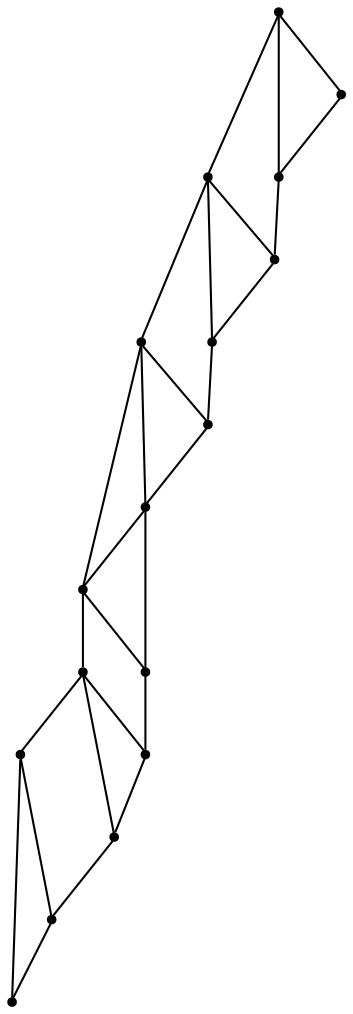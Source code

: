 graph {
  node [shape=point,comment="{\"directed\":false,\"doi\":\"10.1007/978-3-031-22203-0_19\",\"figure\":\"5 (1)\"}"]

  v0 [pos="716.2682670319025,409.2676805716864"]
  v1 [pos="716.2682670319024,275.9147375681087"]
  v2 [pos="749.6069113699008,275.9147375681087"]
  v3 [pos="649.5909783559057,409.2676805716864"]
  v4 [pos="649.5909783559057,275.9147375681087"]
  v5 [pos="616.2523340179073,275.9147375681087"]
  v6 [pos="566.2443675109097,409.2676805716864"]
  v7 [pos="566.2443675109098,275.9147375681087"]
  v8 [pos="499.56708678346513,409.2676805716864"]
  v9 [pos="532.9057311214635,275.9147375681087"]
  v10 [pos="499.56708678346513,275.9147375681087"]
  v11 [pos="416.2204759384692,409.2676805716864"]
  v12 [pos="449.5591202764675,275.9147375681087"]
  v13 [pos="416.2204759384691,275.9147375681087"]
  v14 [pos="349.54318726247243,409.26768057168636"]
  v15 [pos="316.204542924474,275.9147375681087"]
  v16 [pos="349.54318726247243,275.9147375681087"]

  v0 -- v1 [id="-1",pos="716.2682670319025,409.2676805716864 716.2682670319024,275.9147375681087 716.2682670319024,275.9147375681087 716.2682670319024,275.9147375681087"]
  v14 -- v11 [id="-3",pos="349.54318726247243,409.26768057168636 416.2204759384692,409.2676805716864 416.2204759384692,409.2676805716864 416.2204759384692,409.2676805716864"]
  v11 -- v8 [id="-4",pos="416.2204759384692,409.2676805716864 499.56708678346513,409.2676805716864 499.56708678346513,409.2676805716864 499.56708678346513,409.2676805716864"]
  v8 -- v6 [id="-5",pos="499.56708678346513,409.2676805716864 566.2443675109097,409.2676805716864 566.2443675109097,409.2676805716864 566.2443675109097,409.2676805716864"]
  v6 -- v3 [id="-6",pos="566.2443675109097,409.2676805716864 649.5909783559057,409.2676805716864 649.5909783559057,409.2676805716864 649.5909783559057,409.2676805716864"]
  v3 -- v0 [id="-7",pos="649.5909783559057,409.2676805716864 716.2682670319025,409.2676805716864 716.2682670319025,409.2676805716864 716.2682670319025,409.2676805716864"]
  v15 -- v16 [id="-10",pos="316.204542924474,275.9147375681087 349.54318726247243,275.9147375681087 349.54318726247243,275.9147375681087 349.54318726247243,275.9147375681087"]
  v16 -- v13 [id="-11",pos="349.54318726247243,275.9147375681087 416.2204759384691,275.9147375681087 416.2204759384691,275.9147375681087 416.2204759384691,275.9147375681087"]
  v13 -- v12 [id="-12",pos="416.2204759384691,275.9147375681087 449.5591202764675,275.9147375681087 449.5591202764675,275.9147375681087 449.5591202764675,275.9147375681087"]
  v12 -- v10 [id="-13",pos="449.5591202764675,275.9147375681087 499.56708678346513,275.9147375681087 499.56708678346513,275.9147375681087 499.56708678346513,275.9147375681087"]
  v10 -- v9 [id="-14",pos="499.56708678346513,275.9147375681087 532.9057311214635,275.9147375681087 532.9057311214635,275.9147375681087 532.9057311214635,275.9147375681087"]
  v9 -- v7 [id="-15",pos="532.9057311214635,275.9147375681087 566.2443675109098,275.9147375681087 566.2443675109098,275.9147375681087 566.2443675109098,275.9147375681087"]
  v7 -- v5 [id="-16",pos="566.2443675109098,275.9147375681087 616.2523340179073,275.9147375681087 616.2523340179073,275.9147375681087 616.2523340179073,275.9147375681087"]
  v5 -- v4 [id="-17",pos="616.2523340179073,275.9147375681087 649.5909783559057,275.9147375681087 649.5909783559057,275.9147375681087 649.5909783559057,275.9147375681087"]
  v4 -- v1 [id="-18",pos="649.5909783559057,275.9147375681087 716.2682670319024,275.9147375681087 716.2682670319024,275.9147375681087 716.2682670319024,275.9147375681087"]
  v1 -- v2 [id="-19",pos="716.2682670319024,275.9147375681087 749.6069113699008,275.9147375681087 749.6069113699008,275.9147375681087 749.6069113699008,275.9147375681087"]
  v14 -- v16 [id="-21",pos="349.54318726247243,409.26768057168636 349.54318726247243,275.9147375681087 349.54318726247243,275.9147375681087 349.54318726247243,275.9147375681087"]
  v14 -- v15 [id="-22",pos="349.54318726247243,409.26768057168636 316.204542924474,275.9147375681087 316.204542924474,275.9147375681087 316.204542924474,275.9147375681087"]
  v11 -- v13 [id="-23",pos="416.2204759384692,409.2676805716864 416.2204759384691,275.9147375681087 416.2204759384691,275.9147375681087 416.2204759384691,275.9147375681087"]
  v11 -- v12 [id="-24",pos="416.2204759384692,409.2676805716864 449.5591202764675,275.9147375681087 449.5591202764675,275.9147375681087 449.5591202764675,275.9147375681087"]
  v8 -- v9 [id="-25",pos="499.56708678346513,409.2676805716864 532.9057311214635,275.9147375681087 532.9057311214635,275.9147375681087 532.9057311214635,275.9147375681087"]
  v8 -- v10 [id="-27",pos="499.56708678346513,409.2676805716864 499.56708678346513,275.9147375681087 499.56708678346513,275.9147375681087 499.56708678346513,275.9147375681087"]
  v9 -- v6 [id="-28",pos="532.9057311214635,275.9147375681087 566.2443675109097,409.2676805716864 566.2443675109097,409.2676805716864 566.2443675109097,409.2676805716864"]
  v6 -- v7 [id="-31",pos="566.2443675109097,409.2676805716864 566.2443675109098,275.9147375681087 566.2443675109098,275.9147375681087 566.2443675109098,275.9147375681087"]
  v3 -- v5 [id="-32",pos="649.5909783559057,409.2676805716864 616.2523340179073,275.9147375681087 616.2523340179073,275.9147375681087 616.2523340179073,275.9147375681087"]
  v3 -- v4 [id="-33",pos="649.5909783559057,409.2676805716864 649.5909783559057,275.9147375681087 649.5909783559057,275.9147375681087 649.5909783559057,275.9147375681087"]
  v0 -- v2 [id="-34",pos="716.2682670319025,409.2676805716864 749.6069113699008,275.9147375681087 749.6069113699008,275.9147375681087 749.6069113699008,275.9147375681087"]
}